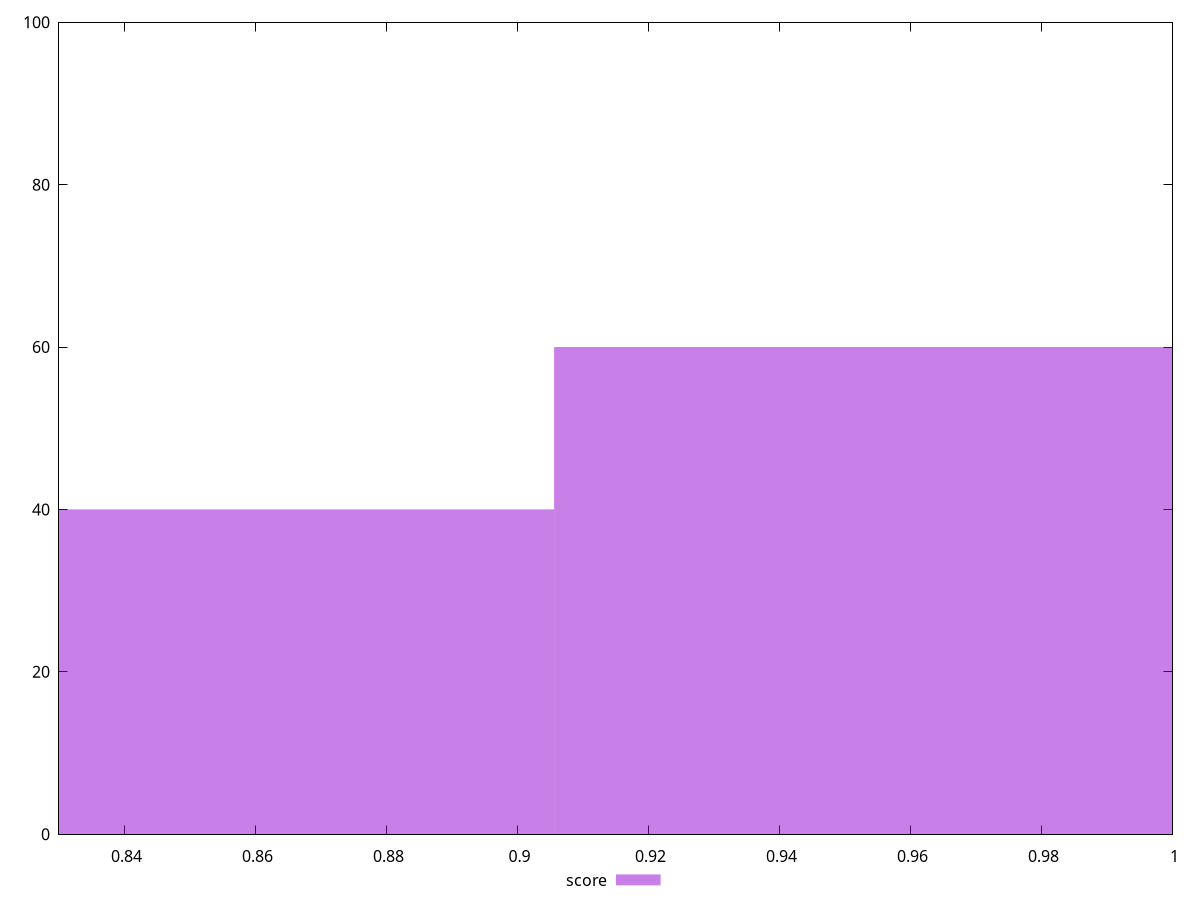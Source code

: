 reset

$score <<EOF
0.9752485332962235 60
0.8359273142539059 40
EOF

set key outside below
set boxwidth 0.13932121904231765
set xrange [0.83:1]
set yrange [0:100]
set trange [0:100]
set style fill transparent solid 0.5 noborder
set terminal svg size 640, 490 enhanced background rgb 'white'
set output "report_00018_2021-02-10T15-25-16.877Z/uses-rel-preconnect/samples/pages+cached+noadtech/score/histogram.svg"

plot $score title "score" with boxes

reset
